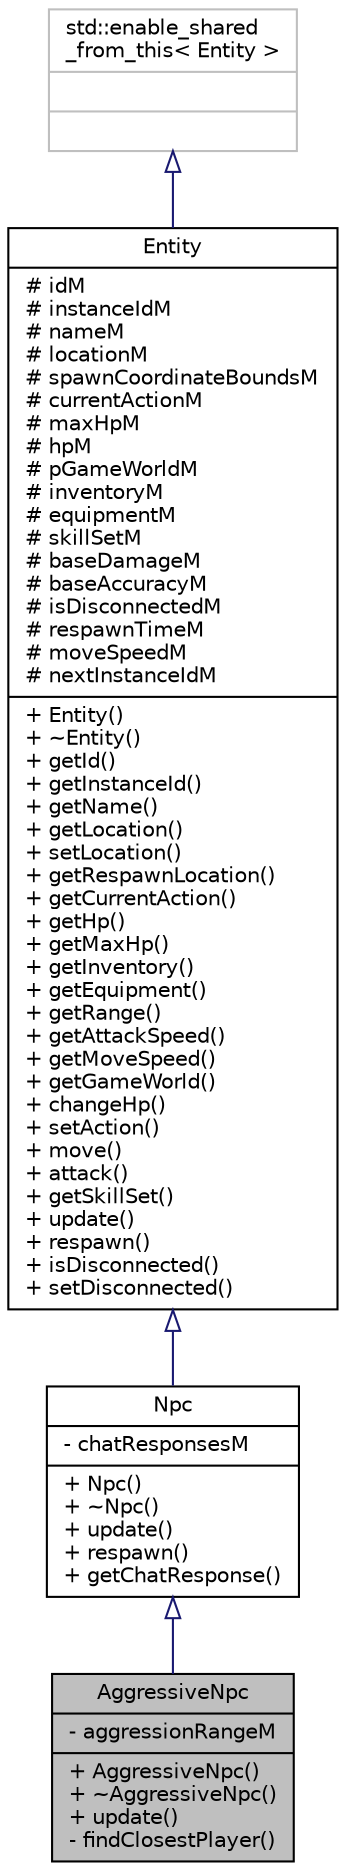 digraph "AggressiveNpc"
{
 // LATEX_PDF_SIZE
  edge [fontname="Helvetica",fontsize="10",labelfontname="Helvetica",labelfontsize="10"];
  node [fontname="Helvetica",fontsize="10",shape=record];
  Node1 [label="{AggressiveNpc\n|- aggressionRangeM\l|+ AggressiveNpc()\l+ ~AggressiveNpc()\l+ update()\l- findClosestPlayer()\l}",height=0.2,width=0.4,color="black", fillcolor="grey75", style="filled", fontcolor="black",tooltip="AggressiveNpc is a type of Npc that attacks the player within its aggression range."];
  Node2 -> Node1 [dir="back",color="midnightblue",fontsize="10",style="solid",arrowtail="onormal",fontname="Helvetica"];
  Node2 [label="{Npc\n|- chatResponsesM\l|+ Npc()\l+ ~Npc()\l+ update()\l+ respawn()\l+ getChatResponse()\l}",height=0.2,width=0.4,color="black", fillcolor="white", style="filled",URL="$classNpc.html",tooltip="Base NPC class. It represents a peaceful NPC that does not attack the player under any circumstances."];
  Node3 -> Node2 [dir="back",color="midnightblue",fontsize="10",style="solid",arrowtail="onormal",fontname="Helvetica"];
  Node3 [label="{Entity\n|# idM\l# instanceIdM\l# nameM\l# locationM\l# spawnCoordinateBoundsM\l# currentActionM\l# maxHpM\l# hpM\l# pGameWorldM\l# inventoryM\l# equipmentM\l# skillSetM\l# baseDamageM\l# baseAccuracyM\l# isDisconnectedM\l# respawnTimeM\l# moveSpeedM\l# nextInstanceIdM\l|+ Entity()\l+ ~Entity()\l+ getId()\l+ getInstanceId()\l+ getName()\l+ getLocation()\l+ setLocation()\l+ getRespawnLocation()\l+ getCurrentAction()\l+ getHp()\l+ getMaxHp()\l+ getInventory()\l+ getEquipment()\l+ getRange()\l+ getAttackSpeed()\l+ getMoveSpeed()\l+ getGameWorld()\l+ changeHp()\l+ setAction()\l+ move()\l+ attack()\l+ getSkillSet()\l+ update()\l+ respawn()\l+ isDisconnected()\l+ setDisconnected()\l}",height=0.2,width=0.4,color="black", fillcolor="white", style="filled",URL="$classEntity.html",tooltip="Base pure virtual Entity class. Different types of enities inherit this."];
  Node4 -> Node3 [dir="back",color="midnightblue",fontsize="10",style="solid",arrowtail="onormal",fontname="Helvetica"];
  Node4 [label="{std::enable_shared\l_from_this\< Entity \>\n||}",height=0.2,width=0.4,color="grey75", fillcolor="white", style="filled",tooltip=" "];
}
